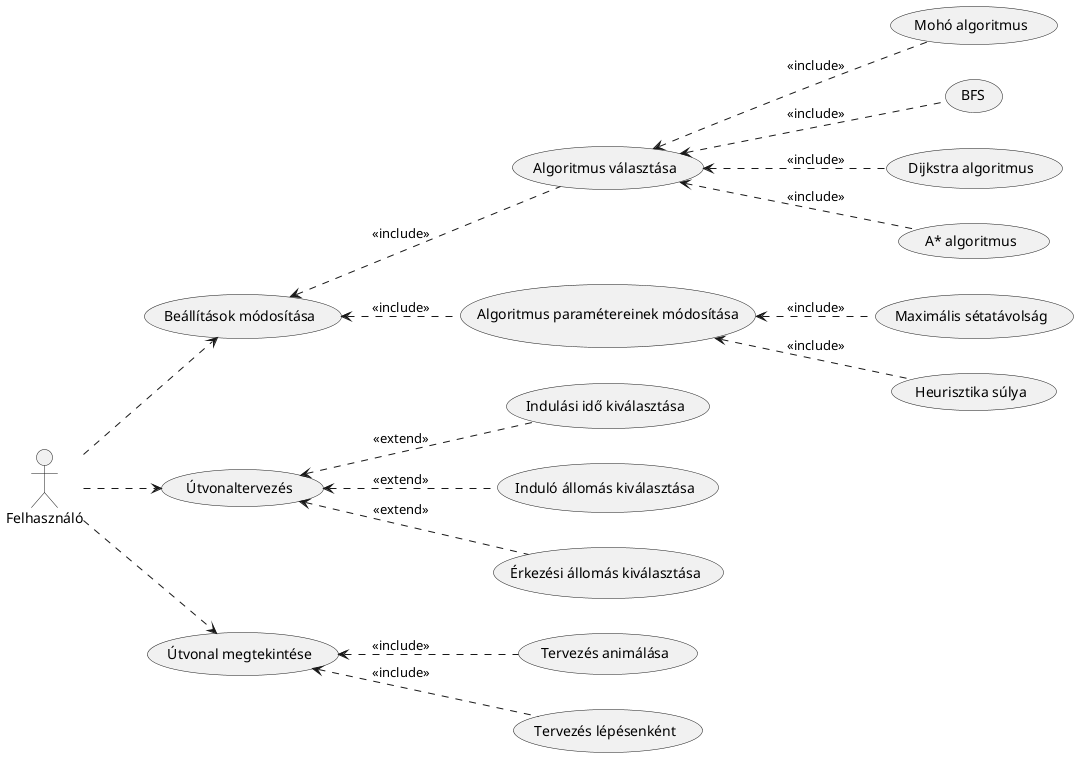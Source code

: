 @startuml usecase

' java -jar C:\ProgramData\chocolatey\lib\plantuml\tools\plantuml.jar -picoweb

left to right direction
:Felhasználó:

:Felhasználó: ..> (Beállítások módosítása)

(Beállítások módosítása) <.. (Algoritmus választása) : <<include>>
(Algoritmus választása) <.. (Mohó algoritmus) : <<include>>
(Algoritmus választása) <.. (BFS) : <<include>>
(Algoritmus választása) <.. (Dijkstra algoritmus) : <<include>>
(Algoritmus választása) <.. (A* algoritmus) : <<include>>

(Beállítások módosítása) <.. (Algoritmus paramétereinek módosítása) : <<include>>
(Algoritmus paramétereinek módosítása) <.. (Maximális sétatávolság) : <<include>>
(Algoritmus paramétereinek módosítása) <.. (Heurisztika súlya) : <<include>>

:Felhasználó: ..> (Útvonaltervezés)
(Útvonaltervezés) <.. (Indulási idő kiválasztása) : <<extend>>
(Útvonaltervezés) <.. (Induló állomás kiválasztása) : <<extend>>
(Útvonaltervezés) <.. (Érkezési állomás kiválasztása) : <<extend>>

:Felhasználó: ..> (Útvonal megtekintése)
(Útvonal megtekintése) <.. (Tervezés animálása) : <<include>>
(Útvonal megtekintése) <.. (Tervezés lépésenként) : <<include>>

@enduml
